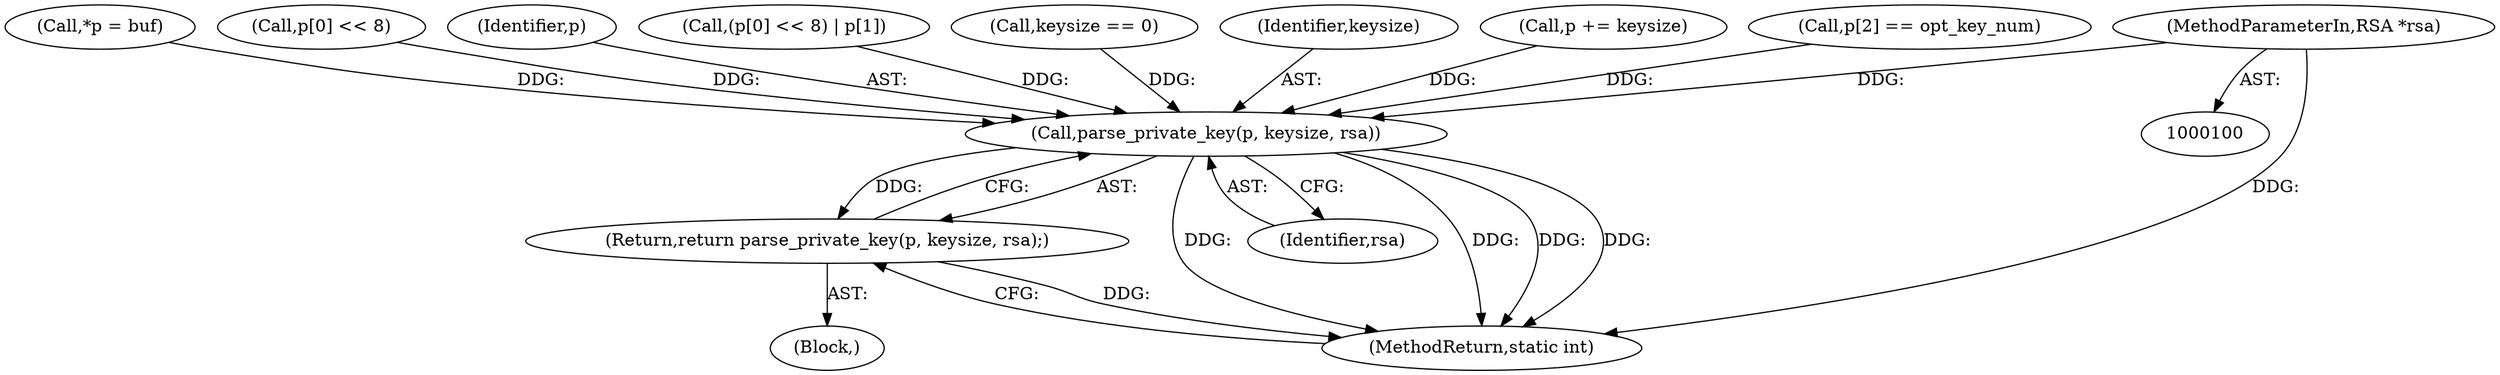digraph "0_OpenSC_360e95d45ac4123255a4c796db96337f332160ad#diff-d643a0fa169471dbf2912f4866dc49c5_8@pointer" {
"1000101" [label="(MethodParameterIn,RSA *rsa)"];
"1000245" [label="(Call,parse_private_key(p, keysize, rsa))"];
"1000244" [label="(Return,return parse_private_key(p, keysize, rsa);)"];
"1000109" [label="(Call,*p = buf)"];
"1000201" [label="(Call,p[0] << 8)"];
"1000246" [label="(Identifier,p)"];
"1000200" [label="(Call,(p[0] << 8) | p[1])"];
"1000248" [label="(Identifier,rsa)"];
"1000235" [label="(Call,keysize == 0)"];
"1000245" [label="(Call,parse_private_key(p, keysize, rsa))"];
"1000102" [label="(Block,)"];
"1000101" [label="(MethodParameterIn,RSA *rsa)"];
"1000244" [label="(Return,return parse_private_key(p, keysize, rsa);)"];
"1000247" [label="(Identifier,keysize)"];
"1000249" [label="(MethodReturn,static int)"];
"1000227" [label="(Call,p += keysize)"];
"1000221" [label="(Call,p[2] == opt_key_num)"];
"1000101" -> "1000100"  [label="AST: "];
"1000101" -> "1000249"  [label="DDG: "];
"1000101" -> "1000245"  [label="DDG: "];
"1000245" -> "1000244"  [label="AST: "];
"1000245" -> "1000248"  [label="CFG: "];
"1000246" -> "1000245"  [label="AST: "];
"1000247" -> "1000245"  [label="AST: "];
"1000248" -> "1000245"  [label="AST: "];
"1000244" -> "1000245"  [label="CFG: "];
"1000245" -> "1000249"  [label="DDG: "];
"1000245" -> "1000249"  [label="DDG: "];
"1000245" -> "1000249"  [label="DDG: "];
"1000245" -> "1000249"  [label="DDG: "];
"1000245" -> "1000244"  [label="DDG: "];
"1000227" -> "1000245"  [label="DDG: "];
"1000200" -> "1000245"  [label="DDG: "];
"1000221" -> "1000245"  [label="DDG: "];
"1000109" -> "1000245"  [label="DDG: "];
"1000201" -> "1000245"  [label="DDG: "];
"1000235" -> "1000245"  [label="DDG: "];
"1000244" -> "1000102"  [label="AST: "];
"1000249" -> "1000244"  [label="CFG: "];
"1000244" -> "1000249"  [label="DDG: "];
}
